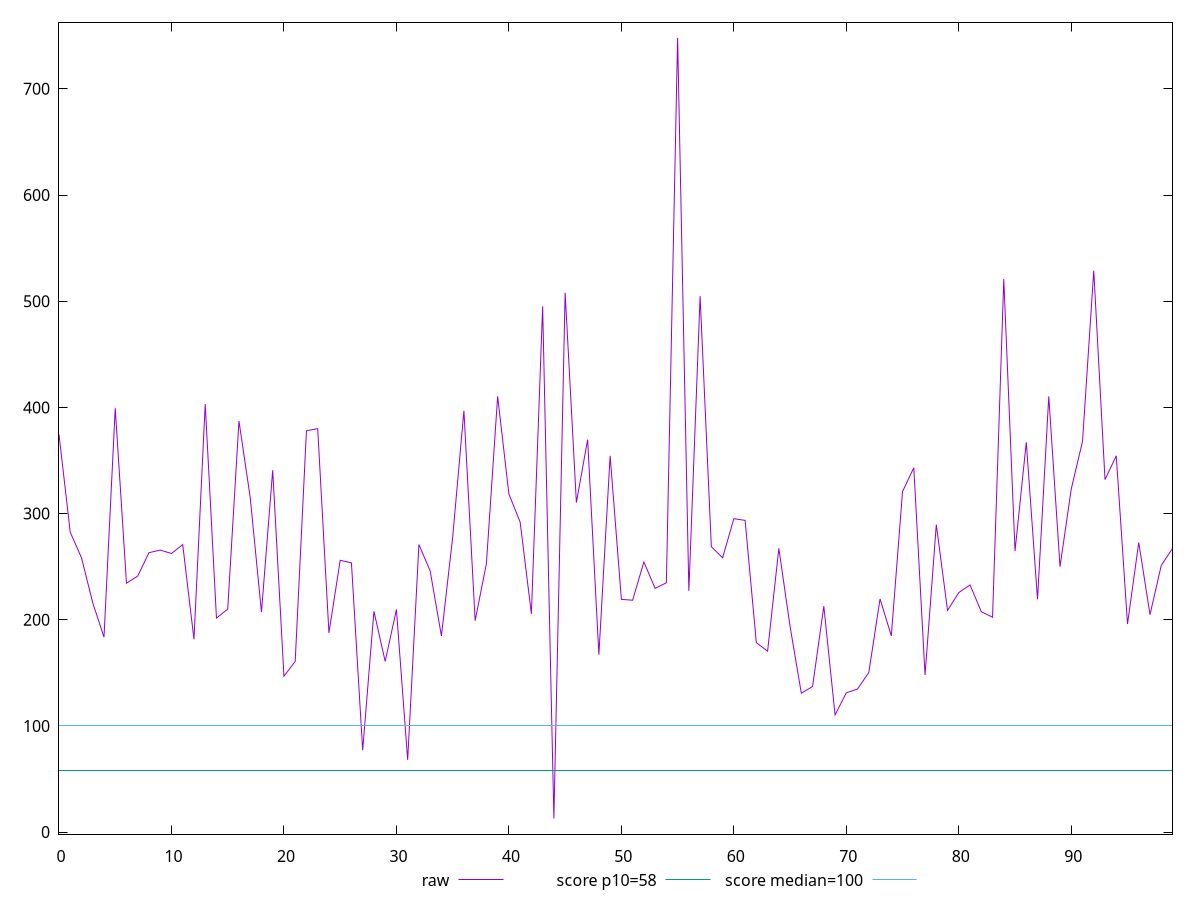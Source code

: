reset

$raw <<EOF
0 374.40000000000003
1 282.40000000000003
2 258.40000000000003
3 216.00000000000074
4 183.60000000000002
5 399.20000000000005
6 234.4
7 241.20000000000002
8 263.2
9 265.6
10 262.40000000000003
11 270.8
12 181.60000000000002
13 403.20000000000005
14 201.60000000000002
15 210
16 387.20000000000005
17 315.20000000000005
18 207.20000000000002
19 340.80000000000075
20 146.8
21 160.8
22 378
23 380
24 187.60000000000002
25 255.99999999999926
26 253.60000000000002
27 77.2
28 208
29 160.8
30 209.60000000000002
31 68
32 270.8
33 246
34 184.8
35 277.6
36 396.7999999999993
37 199.20000000000002
38 252.79999999999964
39 410.4000000000008
40 318.40000000000003
41 292
42 205.60000000000002
43 495.1999999999993
44 12.8
45 507.9999999999993
46 310.40000000000003
47 369.6
48 167.20000000000002
49 354.40000000000003
50 219.20000000000002
51 218.39999999999964
52 254.40000000000038
53 229.59999999999928
54 234.8
55 748
56 227.20000000000073
57 504.8
58 268.7999999999993
59 258.40000000000003
60 295.2
61 293.6
62 178.4
63 170.4
64 267.2
65 193.59999999999965
66 130.8
67 137.20000000000002
68 212.8
69 110.4
70 131.20000000000002
71 134.8
72 150.4
73 219.60000000000036
74 184.8
75 320.8
76 343.20000000000005
77 148
78 289.6
79 208.8
80 225.60000000000002
81 232.8
82 207.60000000000002
83 202.4
84 520.8000000000001
85 264.7999999999993
86 367.20000000000005
87 219.20000000000002
88 410.40000000000003
89 250
90 323.20000000000005
91 367.9999999999993
92 528.8000000000001
93 332
94 354.40000000000003
95 196
96 272.8
97 204.8
98 251.20000000000002
99 267.2
EOF

set key outside below
set xrange [0:99]
set yrange [-1.904:762.704]
set trange [-1.904:762.704]
set terminal svg size 640, 500 enhanced background rgb 'white'
set output "reports/report_00028_2021-02-24T12-49-42.674Z/estimated-input-latency/samples/music/raw/values.svg"

plot $raw title "raw" with line, \
     58 title "score p10=58", \
     100 title "score median=100"

reset
